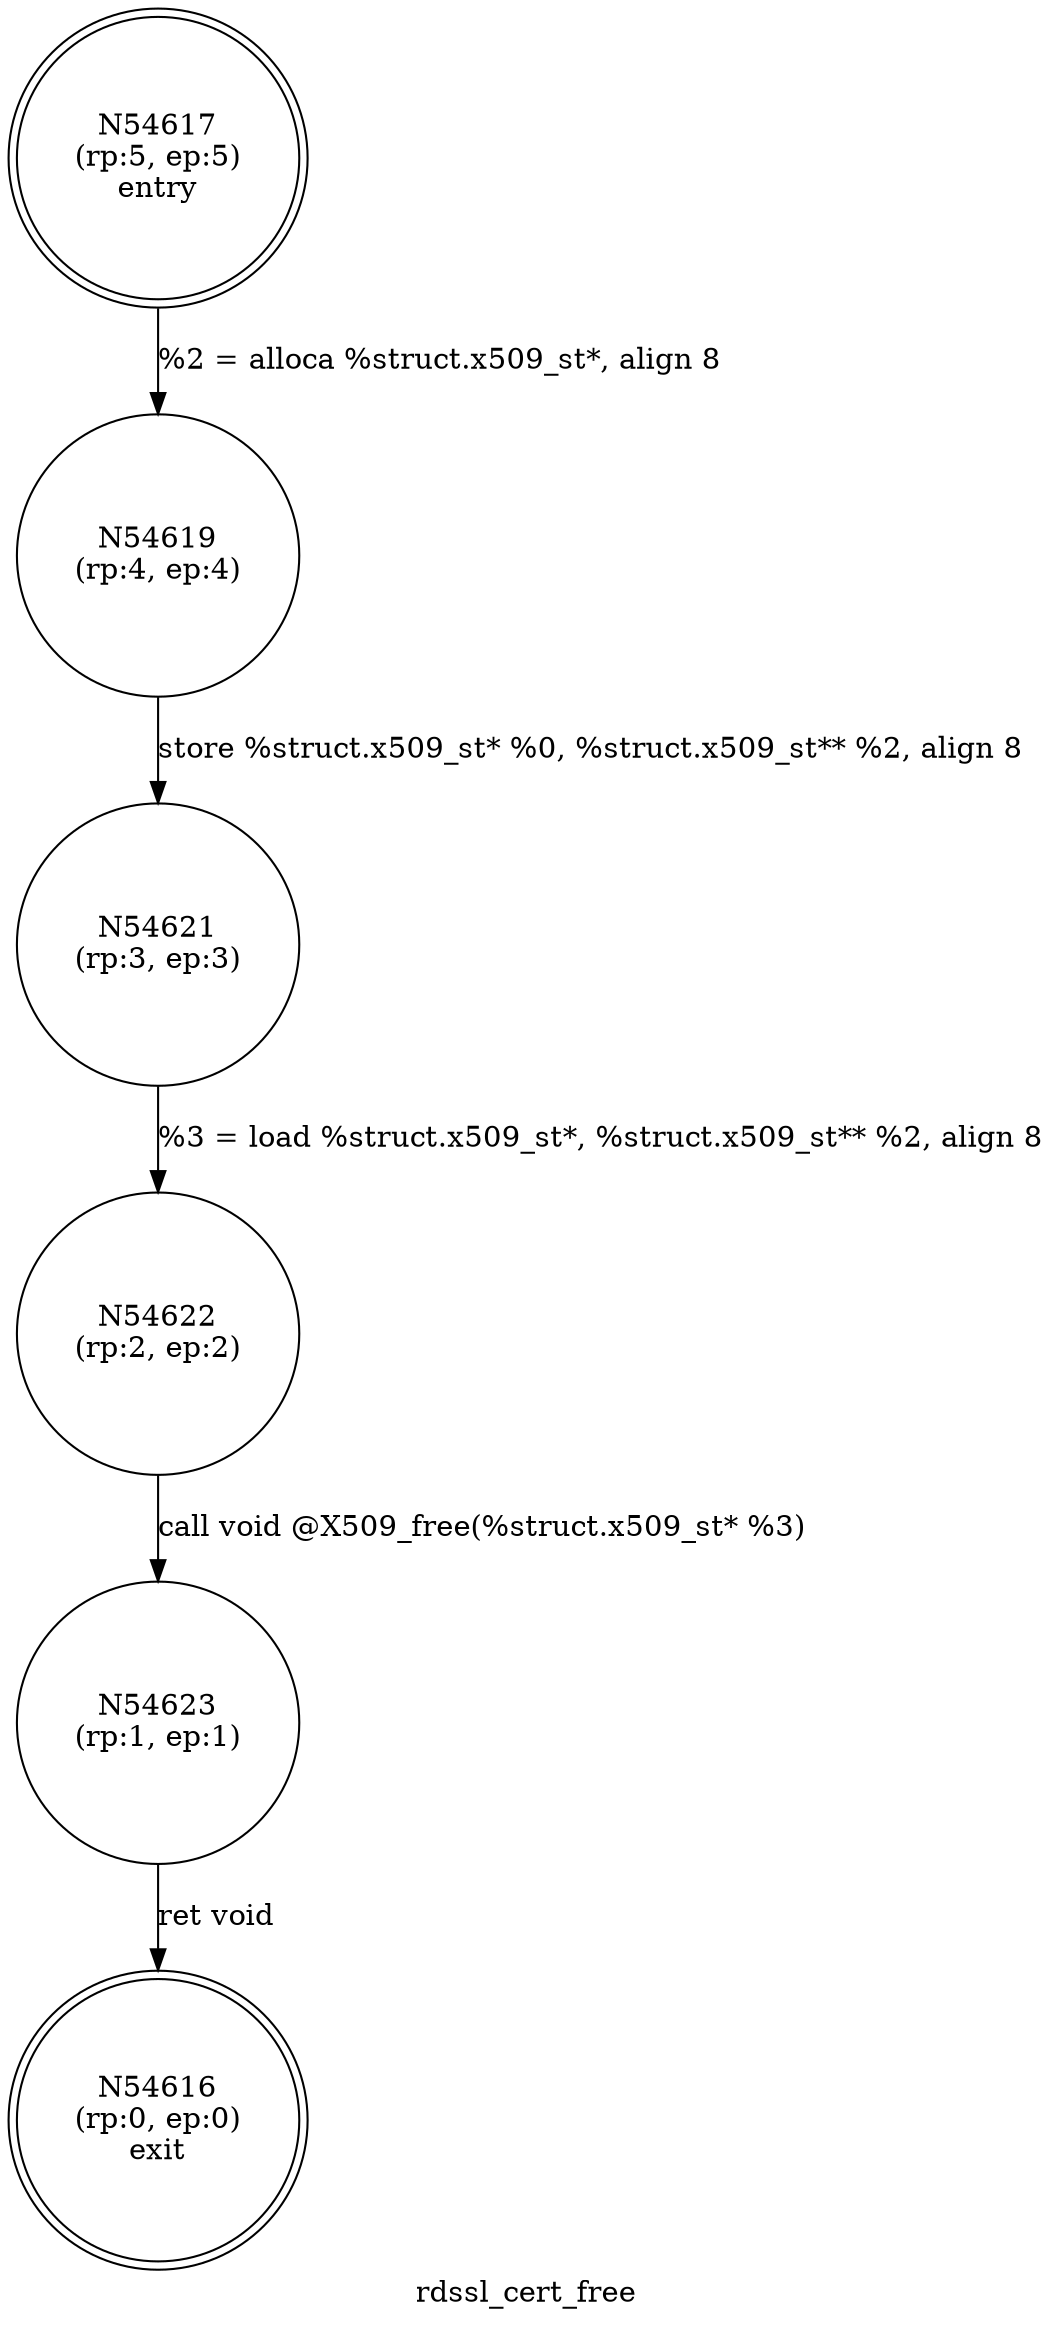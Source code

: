 digraph rdssl_cert_free {
label="rdssl_cert_free"
54616 [label="N54616\n(rp:0, ep:0)\nexit", shape="doublecircle"]
54617 [label="N54617\n(rp:5, ep:5)\nentry", shape="doublecircle"]
54617 -> 54619 [label="%2 = alloca %struct.x509_st*, align 8"]
54619 [label="N54619\n(rp:4, ep:4)", shape="circle"]
54619 -> 54621 [label="store %struct.x509_st* %0, %struct.x509_st** %2, align 8"]
54621 [label="N54621\n(rp:3, ep:3)", shape="circle"]
54621 -> 54622 [label="%3 = load %struct.x509_st*, %struct.x509_st** %2, align 8"]
54622 [label="N54622\n(rp:2, ep:2)", shape="circle"]
54622 -> 54623 [label="call void @X509_free(%struct.x509_st* %3)"]
54623 [label="N54623\n(rp:1, ep:1)", shape="circle"]
54623 -> 54616 [label="ret void"]
}
